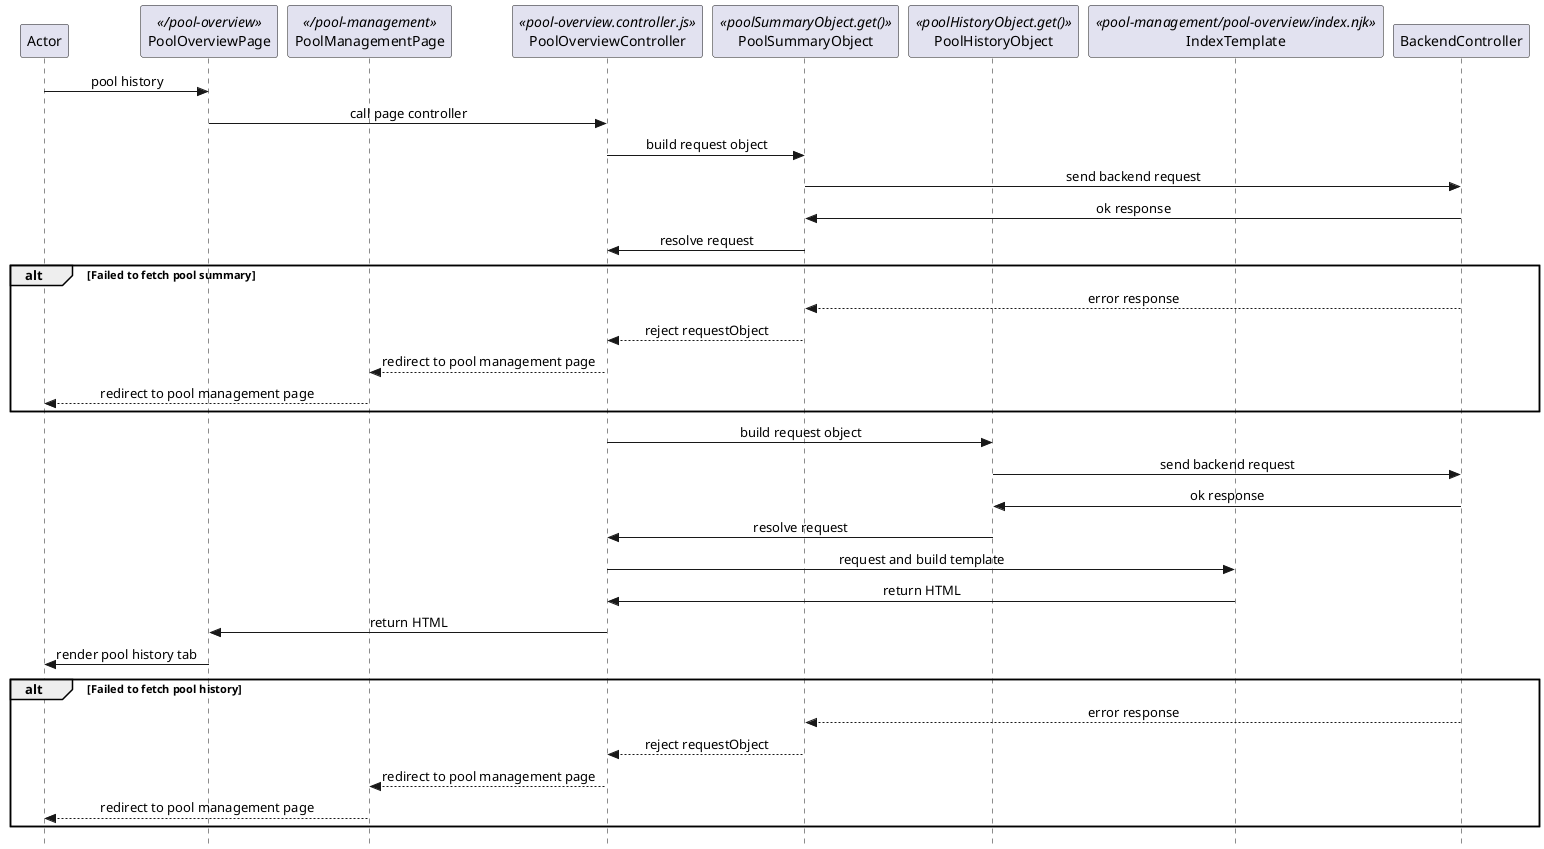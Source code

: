 @startuml pool-history

skinparam Style strictuml 
skinparam SequenceMessageAlignment center

participant Actor

''' LOCAL ROUTING
participant PoolOverviewPage <</pool-overview>>
participant PoolManagementPage <</pool-management>>

''' CONTROLLER AND REQUEST OBJECTS
participant PoolOverviewController <<pool-overview.controller.js>>
participant PoolSummaryObject <<poolSummaryObject.get()>>
participant PoolHistoryObject <<poolHistoryObject.get()>>

''' TEMPLATES
participant IndexTemplate <<pool-management/pool-overview/index.njk>>

''' FILTERS AND VALIDATORS

''' BACKEND CONTROLLER
participant BackendController



''' JOURNEY FLOW
Actor -> PoolOverviewPage : pool history

PoolOverviewPage -> PoolOverviewController : call page controller

PoolOverviewController -> PoolSummaryObject : build request object
PoolSummaryObject -> BackendController : send backend request
PoolSummaryObject <- BackendController : ok response
PoolOverviewController <- PoolSummaryObject : resolve request

alt Failed to fetch pool summary
    PoolSummaryObject <-- BackendController : error response
    PoolOverviewController <-- PoolSummaryObject : reject requestObject
    PoolManagementPage <-- PoolOverviewController : redirect to pool management page
    Actor <-- PoolManagementPage : redirect to pool management page
end

PoolOverviewController -> PoolHistoryObject : build request object
PoolHistoryObject -> BackendController : send backend request
PoolHistoryObject <- BackendController : ok response
PoolOverviewController <- PoolHistoryObject : resolve request

PoolOverviewController -> IndexTemplate : request and build template
PoolOverviewController <- IndexTemplate : return HTML
PoolOverviewPage <- PoolOverviewController : return HTML

Actor <- PoolOverviewPage : render pool history tab

alt Failed to fetch pool history
    PoolSummaryObject <-- BackendController : error response
    PoolOverviewController <-- PoolSummaryObject : reject requestObject
    PoolManagementPage <-- PoolOverviewController : redirect to pool management page
    Actor <-- PoolManagementPage : redirect to pool management page
end


@enduml
